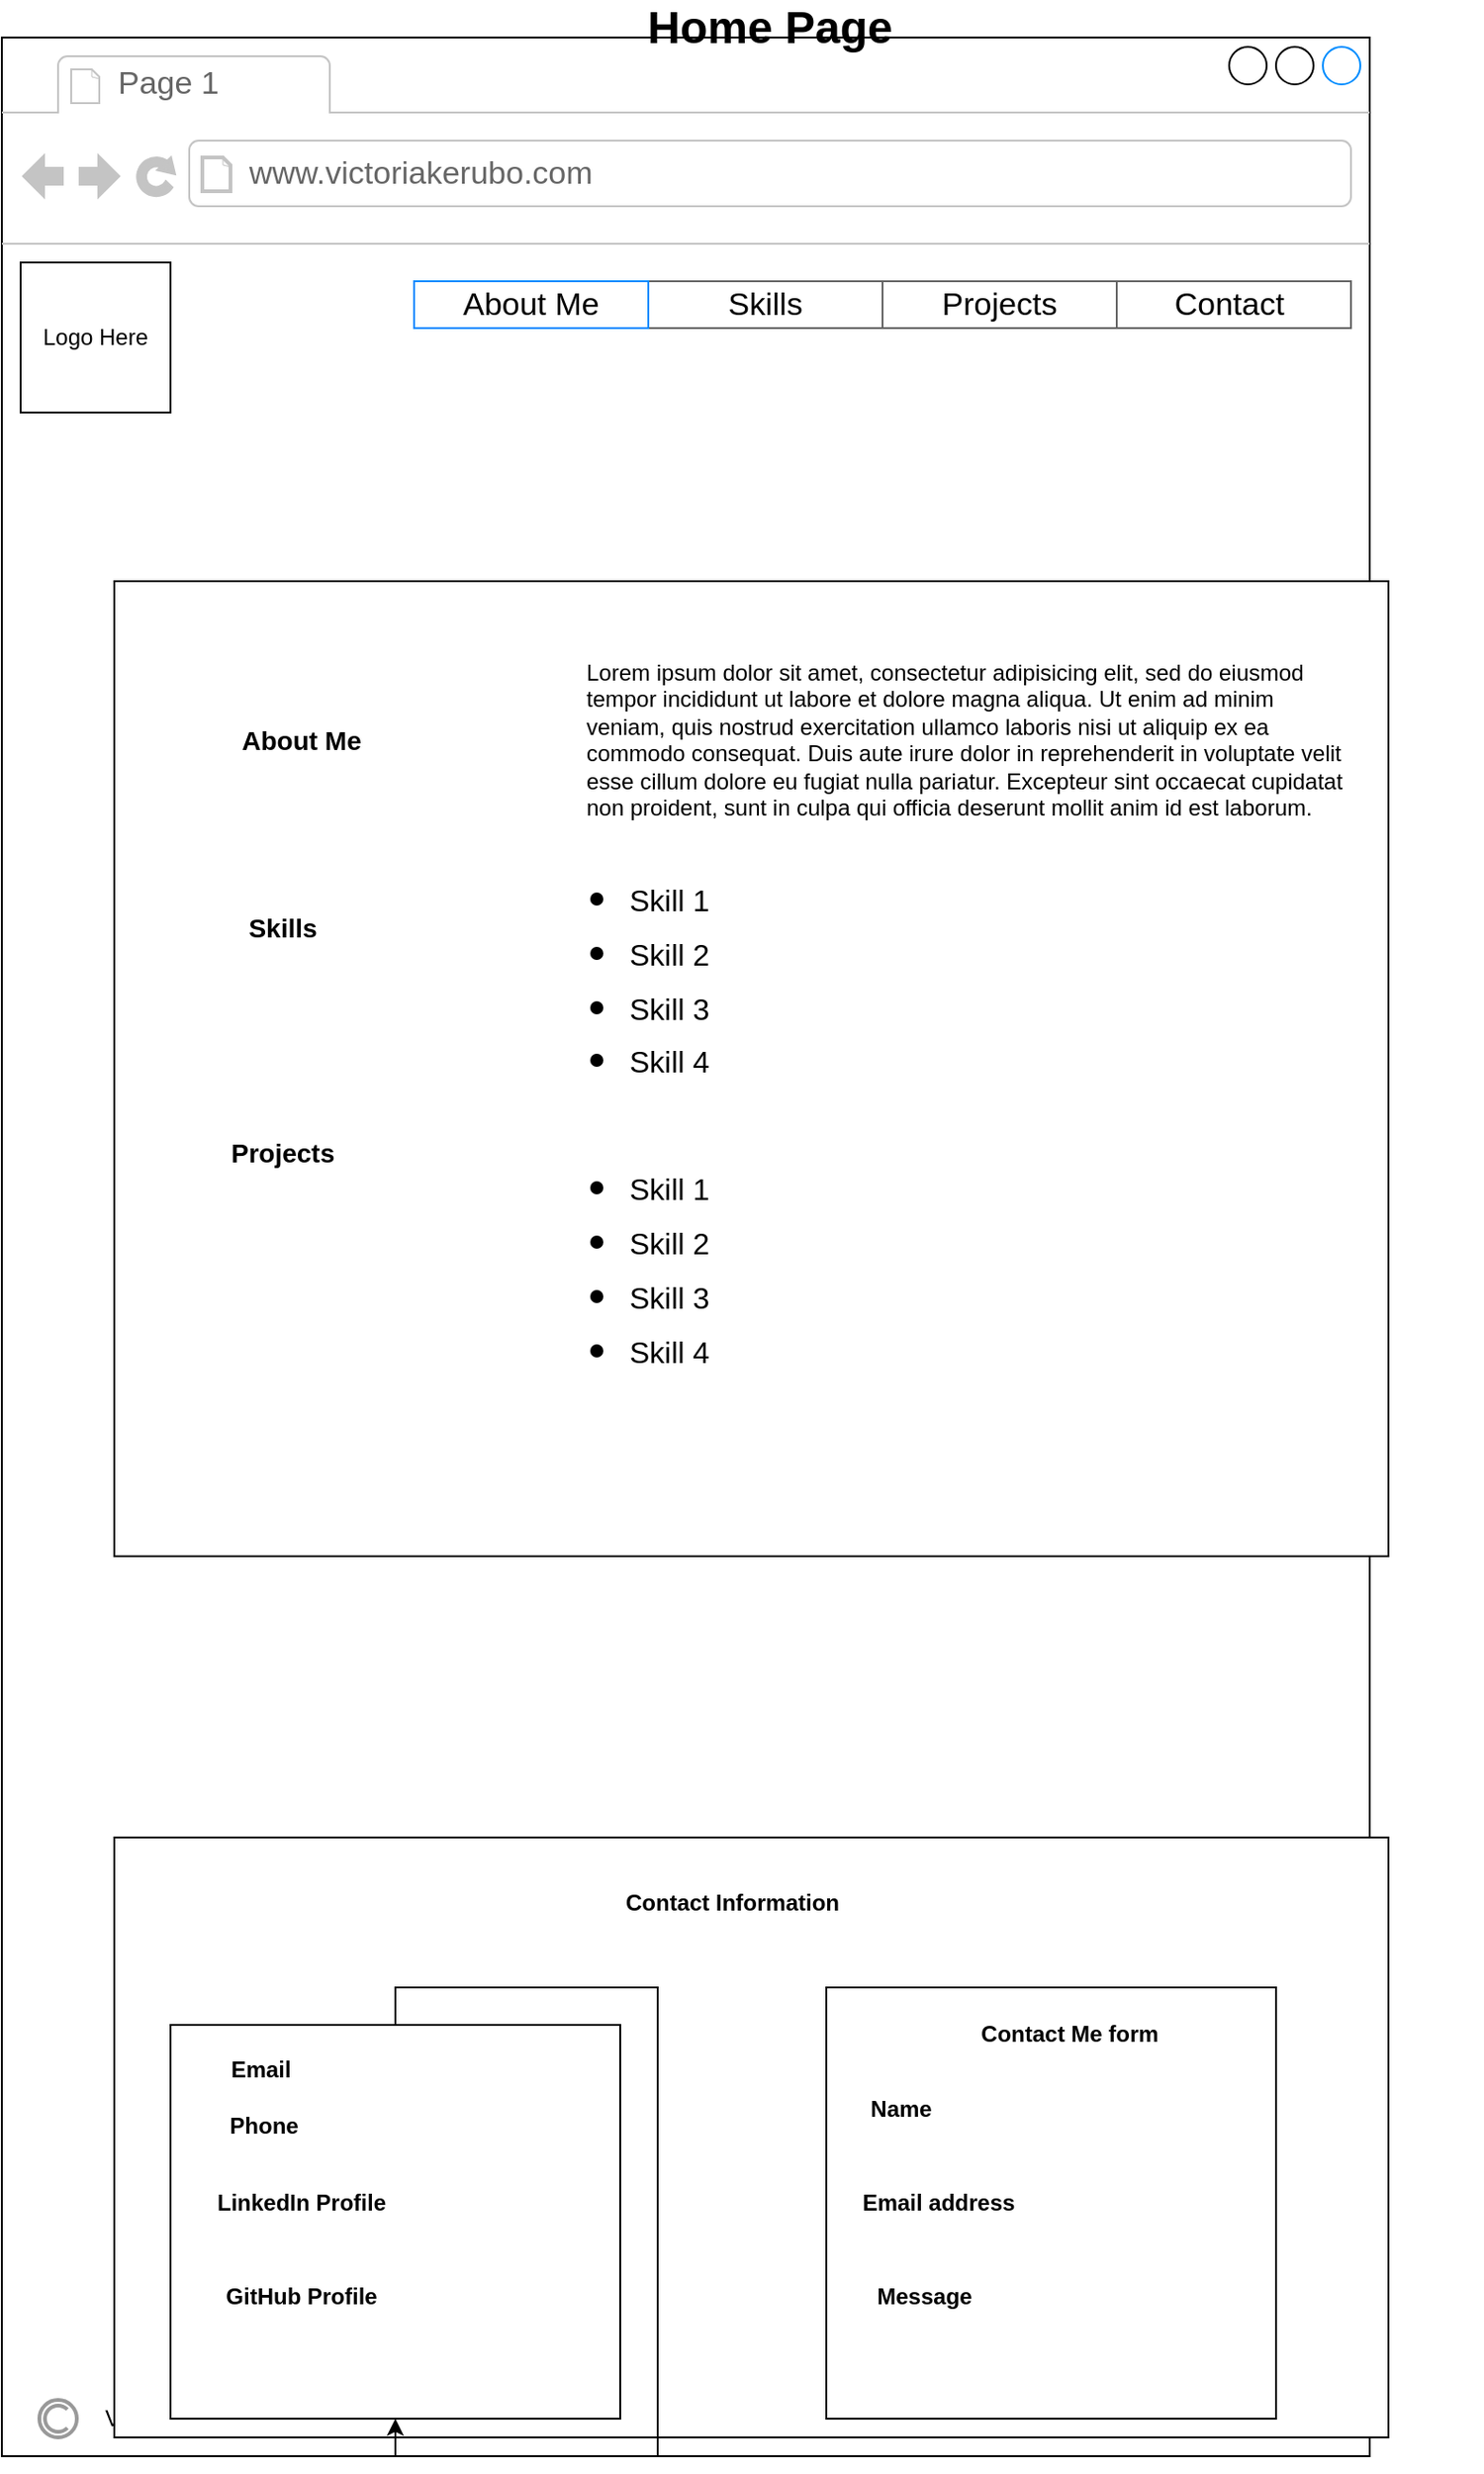 <mxfile version="22.0.6" type="github">
  <diagram name="Page-1" id="7amVZ6KSDGD1u89e_LFA">
    <mxGraphModel dx="880" dy="446" grid="1" gridSize="10" guides="1" tooltips="1" connect="1" arrows="1" fold="1" page="1" pageScale="1" pageWidth="827" pageHeight="1169" math="0" shadow="0">
      <root>
        <mxCell id="0" />
        <mxCell id="1" parent="0" />
        <mxCell id="tf3LmXAqshwiVg0esquZ-1" value="" style="strokeWidth=1;shadow=0;dashed=0;align=center;html=1;shape=mxgraph.mockup.containers.browserWindow;rSize=0;strokeColor=default;strokeColor2=#008cff;strokeColor3=#c4c4c4;mainText=,;recursiveResize=0;" parent="1" vertex="1">
          <mxGeometry x="10" y="70" width="730" height="1290" as="geometry" />
        </mxCell>
        <mxCell id="tf3LmXAqshwiVg0esquZ-2" value="Page 1" style="strokeWidth=1;shadow=0;dashed=0;align=center;html=1;shape=mxgraph.mockup.containers.anchor;fontSize=17;fontColor=#666666;align=left;whiteSpace=wrap;" parent="tf3LmXAqshwiVg0esquZ-1" vertex="1">
          <mxGeometry x="60" y="12" width="110" height="26" as="geometry" />
        </mxCell>
        <mxCell id="tf3LmXAqshwiVg0esquZ-3" value="www.victoriakerubo.com" style="strokeWidth=1;shadow=0;dashed=0;align=center;html=1;shape=mxgraph.mockup.containers.anchor;rSize=0;fontSize=17;fontColor=#666666;align=left;" parent="tf3LmXAqshwiVg0esquZ-1" vertex="1">
          <mxGeometry x="130" y="60" width="250" height="26" as="geometry" />
        </mxCell>
        <mxCell id="tf3LmXAqshwiVg0esquZ-28" value="" style="strokeWidth=1;shadow=0;dashed=0;align=center;html=1;shape=mxgraph.mockup.text.rrect;rSize=0;strokeColor=#666666;fontColor=#000000;labelBackgroundColor=none;labelBorderColor=#000000;" parent="tf3LmXAqshwiVg0esquZ-1" vertex="1">
          <mxGeometry x="220" y="130" width="500" height="25" as="geometry" />
        </mxCell>
        <mxCell id="tf3LmXAqshwiVg0esquZ-29" value="&lt;font color=&quot;#000000&quot;&gt;Skills&lt;/font&gt;" style="strokeColor=inherit;fillColor=inherit;gradientColor=inherit;strokeWidth=1;shadow=0;dashed=0;align=center;html=1;shape=mxgraph.mockup.text.rrect;rSize=0;fontSize=17;fontColor=#0000ff;whiteSpace=wrap;" parent="tf3LmXAqshwiVg0esquZ-28" vertex="1">
          <mxGeometry x="125" width="125" height="25" as="geometry" />
        </mxCell>
        <mxCell id="tf3LmXAqshwiVg0esquZ-30" value="&lt;font color=&quot;#000000&quot;&gt;Projects&lt;/font&gt;" style="strokeColor=inherit;fillColor=inherit;gradientColor=inherit;strokeWidth=1;shadow=0;dashed=0;align=center;html=1;shape=mxgraph.mockup.text.rrect;rSize=0;fontSize=17;fontColor=#0000ff;whiteSpace=wrap;" parent="tf3LmXAqshwiVg0esquZ-28" vertex="1">
          <mxGeometry x="250" width="125" height="25" as="geometry" />
        </mxCell>
        <mxCell id="tf3LmXAqshwiVg0esquZ-31" value="&lt;font color=&quot;#000000&quot;&gt;Contact&amp;nbsp;&lt;/font&gt;" style="strokeColor=inherit;fillColor=inherit;gradientColor=inherit;strokeWidth=1;shadow=0;dashed=0;align=center;html=1;shape=mxgraph.mockup.text.rrect;rSize=0;fontSize=17;fontColor=#0000ff;whiteSpace=wrap;" parent="tf3LmXAqshwiVg0esquZ-28" vertex="1">
          <mxGeometry x="375" width="125" height="25" as="geometry" />
        </mxCell>
        <mxCell id="tf3LmXAqshwiVg0esquZ-32" value="&lt;font color=&quot;#000000&quot;&gt;About Me&lt;/font&gt;" style="strokeWidth=1;shadow=0;dashed=0;align=center;shape=mxgraph.mockup.text.rrect;rSize=0;fontSize=17;fontColor=#ffffff;fillColor=none;strokeColor=#008cff;html=1;whiteSpace=wrap;labelBackgroundColor=none;" parent="tf3LmXAqshwiVg0esquZ-28" vertex="1">
          <mxGeometry width="125" height="25" as="geometry" />
        </mxCell>
        <mxCell id="tf3LmXAqshwiVg0esquZ-34" value="" style="whiteSpace=wrap;html=1;aspect=fixed;" parent="tf3LmXAqshwiVg0esquZ-1" vertex="1">
          <mxGeometry x="10" y="120" width="80" height="80" as="geometry" />
        </mxCell>
        <mxCell id="tf3LmXAqshwiVg0esquZ-35" value="Logo Here" style="text;html=1;strokeColor=none;fillColor=none;align=center;verticalAlign=middle;whiteSpace=wrap;rounded=0;" parent="tf3LmXAqshwiVg0esquZ-1" vertex="1">
          <mxGeometry x="20" y="145" width="60" height="30" as="geometry" />
        </mxCell>
        <mxCell id="tf3LmXAqshwiVg0esquZ-73" value="" style="strokeColor=#999999;verticalLabelPosition=bottom;shadow=0;dashed=0;verticalAlign=top;strokeWidth=2;html=1;shape=mxgraph.mockup.misc.copyrightIcon;textOpacity=50;" parent="tf3LmXAqshwiVg0esquZ-1" vertex="1">
          <mxGeometry x="20" y="1260" width="20" height="20" as="geometry" />
        </mxCell>
        <mxCell id="tf3LmXAqshwiVg0esquZ-74" value="Victoria Kerubo Gichaba" style="text;html=1;strokeColor=none;fillColor=none;align=center;verticalAlign=middle;whiteSpace=wrap;rounded=0;" parent="tf3LmXAqshwiVg0esquZ-1" vertex="1">
          <mxGeometry y="1255" width="240" height="30" as="geometry" />
        </mxCell>
        <mxCell id="tf3LmXAqshwiVg0esquZ-75" value="&lt;b&gt;2023&lt;/b&gt;" style="text;html=1;strokeColor=none;fillColor=none;align=center;verticalAlign=middle;whiteSpace=wrap;rounded=0;" parent="tf3LmXAqshwiVg0esquZ-1" vertex="1">
          <mxGeometry x="360" y="1255" width="60" height="30" as="geometry" />
        </mxCell>
        <mxCell id="tf3LmXAqshwiVg0esquZ-4" value="&lt;b&gt;&lt;font style=&quot;font-size: 24px;&quot;&gt;Home Page&lt;/font&gt;&lt;/b&gt;" style="text;html=1;strokeColor=none;fillColor=none;align=center;verticalAlign=middle;whiteSpace=wrap;rounded=0;" parent="1" vertex="1">
          <mxGeometry x="40" y="50" width="760" height="30" as="geometry" />
        </mxCell>
        <mxCell id="tf3LmXAqshwiVg0esquZ-36" value="" style="rounded=0;whiteSpace=wrap;html=1;labelBackgroundColor=#000000;" parent="1" vertex="1">
          <mxGeometry x="70" y="360" width="680" height="520" as="geometry" />
        </mxCell>
        <mxCell id="tf3LmXAqshwiVg0esquZ-40" value="&lt;font style=&quot;font-size: 14px;&quot;&gt;&lt;b&gt;About Me&lt;/b&gt;&lt;/font&gt;" style="text;html=1;strokeColor=none;fillColor=none;align=center;verticalAlign=middle;whiteSpace=wrap;rounded=0;" parent="1" vertex="1">
          <mxGeometry x="130" y="430" width="80" height="30" as="geometry" />
        </mxCell>
        <mxCell id="tf3LmXAqshwiVg0esquZ-43" value="Lorem ipsum dolor sit amet, consectetur adipisicing elit, sed do eiusmod tempor incididunt ut labore et dolore magna aliqua. Ut enim ad minim veniam, quis nostrud exercitation ullamco laboris nisi ut aliquip ex ea commodo consequat. Duis aute irure dolor in reprehenderit in voluptate velit esse cillum dolore eu fugiat nulla pariatur. Excepteur sint occaecat cupidatat non proident, sunt in culpa qui officia deserunt mollit anim id est laborum.&lt;br&gt;" style="text;spacingTop=-5;whiteSpace=wrap;html=1;align=left;fontSize=12;fontFamily=Helvetica;fillColor=none;strokeColor=none;" parent="1" vertex="1">
          <mxGeometry x="320" y="400" width="410" height="90" as="geometry" />
        </mxCell>
        <mxCell id="tf3LmXAqshwiVg0esquZ-59" value="" style="rounded=0;whiteSpace=wrap;html=1;" parent="1" vertex="1">
          <mxGeometry x="70" y="1030" width="680" height="320" as="geometry" />
        </mxCell>
        <mxCell id="tf3LmXAqshwiVg0esquZ-60" value="" style="rounded=0;whiteSpace=wrap;html=1;" parent="1" vertex="1">
          <mxGeometry x="100" y="1130" width="240" height="210" as="geometry" />
        </mxCell>
        <mxCell id="tf3LmXAqshwiVg0esquZ-61" value="&lt;b&gt;Contact Information&lt;/b&gt;" style="text;html=1;strokeColor=none;fillColor=none;align=center;verticalAlign=middle;whiteSpace=wrap;rounded=0;" parent="1" vertex="1">
          <mxGeometry x="120" y="1050" width="560" height="30" as="geometry" />
        </mxCell>
        <mxCell id="tf3LmXAqshwiVg0esquZ-62" value="" style="rounded=0;whiteSpace=wrap;html=1;" parent="1" vertex="1">
          <mxGeometry x="450" y="1110" width="240" height="230" as="geometry" />
        </mxCell>
        <mxCell id="tf3LmXAqshwiVg0esquZ-64" value="&lt;b&gt;Email&amp;nbsp;&lt;/b&gt;" style="text;html=1;strokeColor=none;fillColor=none;align=center;verticalAlign=middle;whiteSpace=wrap;rounded=0;" parent="1" vertex="1">
          <mxGeometry x="120" y="1139" width="60" height="30" as="geometry" />
        </mxCell>
        <mxCell id="tf3LmXAqshwiVg0esquZ-65" value="&lt;b&gt;LinkedIn Profile&lt;/b&gt;" style="text;html=1;strokeColor=none;fillColor=none;align=center;verticalAlign=middle;whiteSpace=wrap;rounded=0;" parent="1" vertex="1">
          <mxGeometry x="120" y="1210" width="100" height="30" as="geometry" />
        </mxCell>
        <mxCell id="tf3LmXAqshwiVg0esquZ-66" value="&lt;b&gt;GitHub Profile&lt;/b&gt;" style="text;html=1;strokeColor=none;fillColor=none;align=center;verticalAlign=middle;whiteSpace=wrap;rounded=0;" parent="1" vertex="1">
          <mxGeometry x="110" y="1260" width="120" height="30" as="geometry" />
        </mxCell>
        <mxCell id="tf3LmXAqshwiVg0esquZ-70" value="&lt;b&gt;Contact Me form&lt;/b&gt;" style="text;html=1;strokeColor=none;fillColor=none;align=center;verticalAlign=middle;whiteSpace=wrap;rounded=0;" parent="1" vertex="1">
          <mxGeometry x="520" y="1120" width="120" height="30" as="geometry" />
        </mxCell>
        <mxCell id="tf3LmXAqshwiVg0esquZ-71" value="&lt;b&gt;Name&lt;/b&gt;" style="text;html=1;strokeColor=none;fillColor=none;align=center;verticalAlign=middle;whiteSpace=wrap;rounded=0;" parent="1" vertex="1">
          <mxGeometry x="460" y="1160" width="60" height="30" as="geometry" />
        </mxCell>
        <mxCell id="tf3LmXAqshwiVg0esquZ-72" value="&lt;b&gt;Email address&lt;/b&gt;" style="text;html=1;strokeColor=none;fillColor=none;align=center;verticalAlign=middle;whiteSpace=wrap;rounded=0;" parent="1" vertex="1">
          <mxGeometry x="460" y="1210" width="100" height="30" as="geometry" />
        </mxCell>
        <mxCell id="d-yRQu3GjVh9XtK9HNRs-1" value="&lt;font style=&quot;font-size: 14px;&quot;&gt;&lt;b&gt;Skills&lt;/b&gt;&lt;/font&gt;" style="text;html=1;strokeColor=none;fillColor=none;align=center;verticalAlign=middle;whiteSpace=wrap;rounded=0;" vertex="1" parent="1">
          <mxGeometry x="130" y="530" width="60" height="30" as="geometry" />
        </mxCell>
        <mxCell id="d-yRQu3GjVh9XtK9HNRs-2" value="&lt;h1&gt;&lt;ul&gt;&lt;li style=&quot;border-color: var(--border-color);&quot;&gt;&lt;font style=&quot;border-color: var(--border-color); font-weight: normal;&quot; size=&quot;3&quot;&gt;Skill 1&lt;/font&gt;&lt;/li&gt;&lt;li&gt;&lt;font style=&quot;font-weight: normal;&quot; size=&quot;3&quot;&gt;Skill 2&lt;/font&gt;&lt;/li&gt;&lt;li&gt;&lt;font style=&quot;font-weight: normal;&quot; size=&quot;3&quot;&gt;Skill 3&lt;/font&gt;&lt;/li&gt;&lt;li&gt;&lt;font style=&quot;font-weight: normal;&quot; size=&quot;3&quot;&gt;Skill 4&lt;/font&gt;&lt;/li&gt;&lt;/ul&gt;&lt;/h1&gt;" style="text;html=1;strokeColor=none;fillColor=none;spacing=5;spacingTop=-20;whiteSpace=wrap;overflow=hidden;rounded=0;" vertex="1" parent="1">
          <mxGeometry x="300" y="500" width="420" height="140" as="geometry" />
        </mxCell>
        <mxCell id="d-yRQu3GjVh9XtK9HNRs-3" value="&lt;font style=&quot;font-size: 14px;&quot;&gt;&lt;b&gt;Projects&lt;/b&gt;&lt;/font&gt;" style="text;html=1;strokeColor=none;fillColor=none;align=center;verticalAlign=middle;whiteSpace=wrap;rounded=0;" vertex="1" parent="1">
          <mxGeometry x="130" y="650" width="60" height="30" as="geometry" />
        </mxCell>
        <mxCell id="d-yRQu3GjVh9XtK9HNRs-5" value="&lt;br&gt;&lt;ul style=&quot;border-color: var(--border-color); color: rgb(0, 0, 0); font-family: Helvetica; font-size: 24px; font-style: normal; font-variant-ligatures: normal; font-variant-caps: normal; font-weight: 700; letter-spacing: normal; orphans: 2; text-align: left; text-indent: 0px; text-transform: none; widows: 2; word-spacing: 0px; -webkit-text-stroke-width: 0px; text-decoration-thickness: initial; text-decoration-style: initial; text-decoration-color: initial;&quot;&gt;&lt;li style=&quot;border-color: var(--border-color);&quot;&gt;&lt;font style=&quot;border-color: var(--border-color); font-weight: normal;&quot; size=&quot;3&quot;&gt;Skill 1&lt;/font&gt;&lt;/li&gt;&lt;li style=&quot;border-color: var(--border-color);&quot;&gt;&lt;font style=&quot;border-color: var(--border-color); font-weight: normal;&quot; size=&quot;3&quot;&gt;Skill 2&lt;/font&gt;&lt;/li&gt;&lt;li style=&quot;border-color: var(--border-color);&quot;&gt;&lt;font style=&quot;border-color: var(--border-color); font-weight: normal;&quot; size=&quot;3&quot;&gt;Skill 3&lt;/font&gt;&lt;/li&gt;&lt;li style=&quot;border-color: var(--border-color);&quot;&gt;&lt;font style=&quot;border-color: var(--border-color); font-weight: normal;&quot; size=&quot;3&quot;&gt;Skill 4&lt;/font&gt;&lt;/li&gt;&lt;/ul&gt;&lt;br&gt;" style="text;html=1;strokeColor=none;fillColor=none;spacing=5;spacingTop=-20;whiteSpace=wrap;overflow=hidden;rounded=0;" vertex="1" parent="1">
          <mxGeometry x="300" y="640" width="410" height="150" as="geometry" />
        </mxCell>
        <mxCell id="d-yRQu3GjVh9XtK9HNRs-6" value="&lt;b&gt;Message&lt;/b&gt;" style="text;html=1;strokeColor=none;fillColor=none;align=center;verticalAlign=middle;whiteSpace=wrap;rounded=0;" vertex="1" parent="1">
          <mxGeometry x="470" y="1260" width="65" height="30" as="geometry" />
        </mxCell>
        <mxCell id="d-yRQu3GjVh9XtK9HNRs-7" value="&lt;b&gt;Phone&lt;/b&gt;" style="text;html=1;strokeColor=none;fillColor=none;align=center;verticalAlign=middle;whiteSpace=wrap;rounded=0;" vertex="1" parent="1">
          <mxGeometry x="120" y="1169" width="60" height="30" as="geometry" />
        </mxCell>
        <mxCell id="d-yRQu3GjVh9XtK9HNRs-8" style="edgeStyle=orthogonalEdgeStyle;rounded=0;orthogonalLoop=1;jettySize=auto;html=1;exitX=0.5;exitY=0;exitDx=0;exitDy=0;" edge="1" parent="1" source="tf3LmXAqshwiVg0esquZ-60" target="tf3LmXAqshwiVg0esquZ-60">
          <mxGeometry relative="1" as="geometry" />
        </mxCell>
      </root>
    </mxGraphModel>
  </diagram>
</mxfile>
